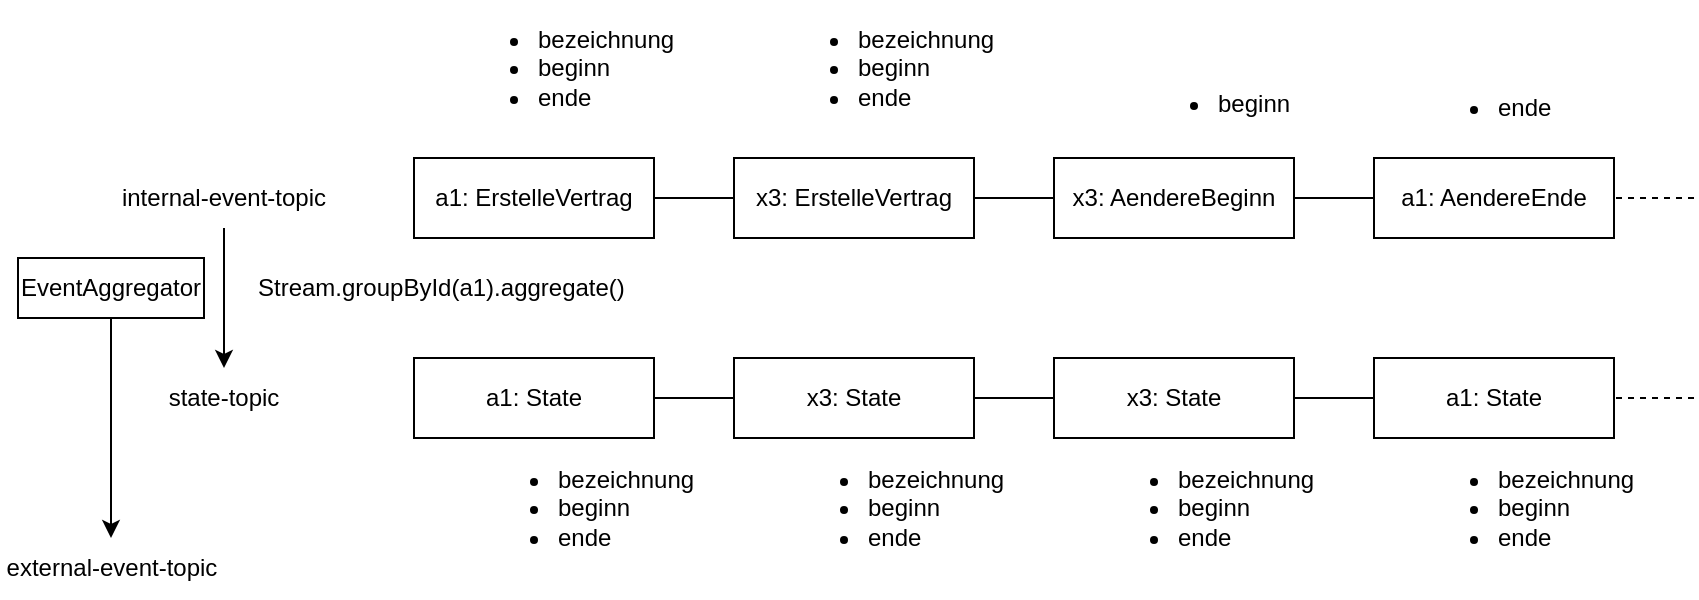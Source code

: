 <mxfile version="20.4.0" type="device"><diagram id="6Iz_YzcaVoiYFt4WYNVr" name="Page-1"><mxGraphModel dx="1265" dy="679" grid="1" gridSize="10" guides="1" tooltips="1" connect="1" arrows="1" fold="1" page="1" pageScale="1" pageWidth="850" pageHeight="1100" math="0" shadow="0"><root><mxCell id="0"/><mxCell id="1" parent="0"/><mxCell id="Kdy_pzE1lCLtXrvjRuel-1" value="a1: ErstelleVertrag" style="rounded=0;whiteSpace=wrap;html=1;" vertex="1" parent="1"><mxGeometry x="208" y="100" width="120" height="40" as="geometry"/></mxCell><mxCell id="Kdy_pzE1lCLtXrvjRuel-2" value="x3: ErstelleVertrag" style="rounded=0;whiteSpace=wrap;html=1;" vertex="1" parent="1"><mxGeometry x="368" y="100" width="120" height="40" as="geometry"/></mxCell><mxCell id="Kdy_pzE1lCLtXrvjRuel-3" value="x3: AendereBeginn" style="rounded=0;whiteSpace=wrap;html=1;" vertex="1" parent="1"><mxGeometry x="528" y="100" width="120" height="40" as="geometry"/></mxCell><mxCell id="Kdy_pzE1lCLtXrvjRuel-4" value="a1: AendereEnde" style="rounded=0;whiteSpace=wrap;html=1;" vertex="1" parent="1"><mxGeometry x="688" y="100" width="120" height="40" as="geometry"/></mxCell><mxCell id="Kdy_pzE1lCLtXrvjRuel-5" value="a1: State" style="rounded=0;whiteSpace=wrap;html=1;" vertex="1" parent="1"><mxGeometry x="208" y="200" width="120" height="40" as="geometry"/></mxCell><mxCell id="Kdy_pzE1lCLtXrvjRuel-6" value="x3: State" style="rounded=0;whiteSpace=wrap;html=1;" vertex="1" parent="1"><mxGeometry x="368" y="200" width="120" height="40" as="geometry"/></mxCell><mxCell id="Kdy_pzE1lCLtXrvjRuel-7" value="x3: State" style="rounded=0;whiteSpace=wrap;html=1;" vertex="1" parent="1"><mxGeometry x="528" y="200" width="120" height="40" as="geometry"/></mxCell><mxCell id="Kdy_pzE1lCLtXrvjRuel-8" value="a1: State" style="rounded=0;whiteSpace=wrap;html=1;" vertex="1" parent="1"><mxGeometry x="688" y="200" width="120" height="40" as="geometry"/></mxCell><mxCell id="Kdy_pzE1lCLtXrvjRuel-10" value="" style="endArrow=none;html=1;rounded=0;exitX=1;exitY=0.5;exitDx=0;exitDy=0;entryX=0;entryY=0.5;entryDx=0;entryDy=0;" edge="1" parent="1" source="Kdy_pzE1lCLtXrvjRuel-1" target="Kdy_pzE1lCLtXrvjRuel-2"><mxGeometry width="50" height="50" relative="1" as="geometry"><mxPoint x="428" y="380" as="sourcePoint"/><mxPoint x="478" y="330" as="targetPoint"/></mxGeometry></mxCell><mxCell id="Kdy_pzE1lCLtXrvjRuel-11" value="" style="endArrow=none;html=1;rounded=0;exitX=1;exitY=0.5;exitDx=0;exitDy=0;entryX=0;entryY=0.5;entryDx=0;entryDy=0;" edge="1" parent="1" source="Kdy_pzE1lCLtXrvjRuel-5" target="Kdy_pzE1lCLtXrvjRuel-6"><mxGeometry width="50" height="50" relative="1" as="geometry"><mxPoint x="338" y="130" as="sourcePoint"/><mxPoint x="378" y="130" as="targetPoint"/></mxGeometry></mxCell><mxCell id="Kdy_pzE1lCLtXrvjRuel-12" value="" style="endArrow=none;html=1;rounded=0;exitX=1;exitY=0.5;exitDx=0;exitDy=0;entryX=0;entryY=0.5;entryDx=0;entryDy=0;" edge="1" parent="1" source="Kdy_pzE1lCLtXrvjRuel-2" target="Kdy_pzE1lCLtXrvjRuel-3"><mxGeometry width="50" height="50" relative="1" as="geometry"><mxPoint x="348" y="140" as="sourcePoint"/><mxPoint x="388" y="140" as="targetPoint"/></mxGeometry></mxCell><mxCell id="Kdy_pzE1lCLtXrvjRuel-13" value="" style="endArrow=none;html=1;rounded=0;exitX=0;exitY=0.5;exitDx=0;exitDy=0;entryX=1;entryY=0.5;entryDx=0;entryDy=0;" edge="1" parent="1" source="Kdy_pzE1lCLtXrvjRuel-4" target="Kdy_pzE1lCLtXrvjRuel-3"><mxGeometry width="50" height="50" relative="1" as="geometry"><mxPoint x="358" y="150" as="sourcePoint"/><mxPoint x="398" y="150" as="targetPoint"/></mxGeometry></mxCell><mxCell id="Kdy_pzE1lCLtXrvjRuel-14" value="" style="endArrow=none;html=1;rounded=0;exitX=1;exitY=0.5;exitDx=0;exitDy=0;entryX=0;entryY=0.5;entryDx=0;entryDy=0;" edge="1" parent="1" source="Kdy_pzE1lCLtXrvjRuel-6" target="Kdy_pzE1lCLtXrvjRuel-7"><mxGeometry width="50" height="50" relative="1" as="geometry"><mxPoint x="348" y="140" as="sourcePoint"/><mxPoint x="388" y="140" as="targetPoint"/></mxGeometry></mxCell><mxCell id="Kdy_pzE1lCLtXrvjRuel-15" value="" style="endArrow=none;html=1;rounded=0;exitX=1;exitY=0.5;exitDx=0;exitDy=0;entryX=0;entryY=0.5;entryDx=0;entryDy=0;" edge="1" parent="1" source="Kdy_pzE1lCLtXrvjRuel-7" target="Kdy_pzE1lCLtXrvjRuel-8"><mxGeometry width="50" height="50" relative="1" as="geometry"><mxPoint x="358" y="150" as="sourcePoint"/><mxPoint x="398" y="150" as="targetPoint"/></mxGeometry></mxCell><mxCell id="Kdy_pzE1lCLtXrvjRuel-16" value="" style="endArrow=none;dashed=1;html=1;rounded=0;entryX=1;entryY=0.5;entryDx=0;entryDy=0;" edge="1" parent="1" target="Kdy_pzE1lCLtXrvjRuel-4"><mxGeometry width="50" height="50" relative="1" as="geometry"><mxPoint x="848" y="120" as="sourcePoint"/><mxPoint x="478" y="330" as="targetPoint"/></mxGeometry></mxCell><mxCell id="Kdy_pzE1lCLtXrvjRuel-17" value="" style="endArrow=none;dashed=1;html=1;rounded=0;entryX=1;entryY=0.5;entryDx=0;entryDy=0;" edge="1" parent="1" target="Kdy_pzE1lCLtXrvjRuel-8"><mxGeometry width="50" height="50" relative="1" as="geometry"><mxPoint x="848" y="220" as="sourcePoint"/><mxPoint x="818" y="130" as="targetPoint"/></mxGeometry></mxCell><mxCell id="Kdy_pzE1lCLtXrvjRuel-35" style="edgeStyle=orthogonalEdgeStyle;rounded=0;orthogonalLoop=1;jettySize=auto;html=1;entryX=0.5;entryY=0;entryDx=0;entryDy=0;" edge="1" parent="1" source="Kdy_pzE1lCLtXrvjRuel-18" target="Kdy_pzE1lCLtXrvjRuel-19"><mxGeometry relative="1" as="geometry"/></mxCell><mxCell id="Kdy_pzE1lCLtXrvjRuel-18" value="internal-event-topic" style="text;html=1;strokeColor=none;fillColor=none;align=center;verticalAlign=middle;whiteSpace=wrap;rounded=0;" vertex="1" parent="1"><mxGeometry x="48" y="105" width="130" height="30" as="geometry"/></mxCell><mxCell id="Kdy_pzE1lCLtXrvjRuel-19" value="state-topic" style="text;html=1;strokeColor=none;fillColor=none;align=center;verticalAlign=middle;whiteSpace=wrap;rounded=0;" vertex="1" parent="1"><mxGeometry x="48" y="205" width="130" height="30" as="geometry"/></mxCell><mxCell id="Kdy_pzE1lCLtXrvjRuel-20" value="&lt;div align=&quot;left&quot;&gt;&lt;ul&gt;&lt;li&gt;bezeichnung&lt;/li&gt;&lt;li&gt;beginn&lt;/li&gt;&lt;li&gt;ende&lt;br&gt;&lt;/li&gt;&lt;/ul&gt;&lt;/div&gt;" style="text;html=1;strokeColor=none;fillColor=none;align=left;verticalAlign=middle;whiteSpace=wrap;rounded=0;" vertex="1" parent="1"><mxGeometry x="228" y="40" width="60" height="30" as="geometry"/></mxCell><mxCell id="Kdy_pzE1lCLtXrvjRuel-25" value="&lt;div align=&quot;left&quot;&gt;&lt;ul&gt;&lt;li&gt;bezeichnung&lt;/li&gt;&lt;li&gt;beginn&lt;/li&gt;&lt;li&gt;ende&lt;br&gt;&lt;/li&gt;&lt;/ul&gt;&lt;/div&gt;" style="text;html=1;strokeColor=none;fillColor=none;align=left;verticalAlign=middle;whiteSpace=wrap;rounded=0;" vertex="1" parent="1"><mxGeometry x="238" y="260" width="60" height="30" as="geometry"/></mxCell><mxCell id="Kdy_pzE1lCLtXrvjRuel-26" value="&lt;div align=&quot;left&quot;&gt;&lt;ul&gt;&lt;li&gt;bezeichnung&lt;/li&gt;&lt;li&gt;beginn&lt;/li&gt;&lt;li&gt;ende&lt;br&gt;&lt;/li&gt;&lt;/ul&gt;&lt;/div&gt;" style="text;html=1;strokeColor=none;fillColor=none;align=left;verticalAlign=middle;whiteSpace=wrap;rounded=0;" vertex="1" parent="1"><mxGeometry x="393" y="260" width="60" height="30" as="geometry"/></mxCell><mxCell id="Kdy_pzE1lCLtXrvjRuel-27" value="&lt;div align=&quot;left&quot;&gt;&lt;ul&gt;&lt;li&gt;bezeichnung&lt;/li&gt;&lt;li&gt;beginn&lt;/li&gt;&lt;li&gt;ende&lt;br&gt;&lt;/li&gt;&lt;/ul&gt;&lt;/div&gt;" style="text;html=1;strokeColor=none;fillColor=none;align=left;verticalAlign=middle;whiteSpace=wrap;rounded=0;" vertex="1" parent="1"><mxGeometry x="548" y="260" width="60" height="30" as="geometry"/></mxCell><mxCell id="Kdy_pzE1lCLtXrvjRuel-28" value="&lt;div align=&quot;left&quot;&gt;&lt;ul&gt;&lt;li&gt;bezeichnung&lt;/li&gt;&lt;li&gt;beginn&lt;/li&gt;&lt;li&gt;ende&lt;br&gt;&lt;/li&gt;&lt;/ul&gt;&lt;/div&gt;" style="text;html=1;strokeColor=none;fillColor=none;align=left;verticalAlign=middle;whiteSpace=wrap;rounded=0;" vertex="1" parent="1"><mxGeometry x="708" y="260" width="60" height="30" as="geometry"/></mxCell><mxCell id="Kdy_pzE1lCLtXrvjRuel-30" value="&lt;div align=&quot;left&quot;&gt;&lt;ul&gt;&lt;li&gt;bezeichnung&lt;/li&gt;&lt;li&gt;beginn&lt;/li&gt;&lt;li&gt;ende&lt;br&gt;&lt;/li&gt;&lt;/ul&gt;&lt;/div&gt;" style="text;html=1;strokeColor=none;fillColor=none;align=left;verticalAlign=middle;whiteSpace=wrap;rounded=0;" vertex="1" parent="1"><mxGeometry x="388" y="40" width="60" height="30" as="geometry"/></mxCell><mxCell id="Kdy_pzE1lCLtXrvjRuel-31" value="&lt;div align=&quot;left&quot;&gt;&lt;br&gt;&lt;ul&gt;&lt;li&gt;beginn&lt;br&gt;&lt;/li&gt;&lt;/ul&gt;&lt;/div&gt;" style="text;html=1;strokeColor=none;fillColor=none;align=left;verticalAlign=middle;whiteSpace=wrap;rounded=0;" vertex="1" parent="1"><mxGeometry x="568" y="50" width="60" height="30" as="geometry"/></mxCell><mxCell id="Kdy_pzE1lCLtXrvjRuel-32" value="&lt;div align=&quot;left&quot;&gt;&lt;ul&gt;&lt;li&gt;ende&lt;br&gt;&lt;/li&gt;&lt;/ul&gt;&lt;/div&gt;" style="text;html=1;strokeColor=none;fillColor=none;align=left;verticalAlign=middle;whiteSpace=wrap;rounded=0;" vertex="1" parent="1"><mxGeometry x="708" y="60" width="60" height="30" as="geometry"/></mxCell><mxCell id="Kdy_pzE1lCLtXrvjRuel-36" value="&lt;div align=&quot;left&quot;&gt;Stream.groupById(a1).aggregate()&lt;/div&gt;" style="text;html=1;strokeColor=none;fillColor=none;align=left;verticalAlign=middle;whiteSpace=wrap;rounded=0;" vertex="1" parent="1"><mxGeometry x="128" y="150" width="60" height="30" as="geometry"/></mxCell><mxCell id="Kdy_pzE1lCLtXrvjRuel-37" value="EventAggregator" style="rounded=0;whiteSpace=wrap;html=1;" vertex="1" parent="1"><mxGeometry x="10" y="150" width="93" height="30" as="geometry"/></mxCell><mxCell id="Kdy_pzE1lCLtXrvjRuel-39" value="external-event-topic" style="text;html=1;strokeColor=none;fillColor=none;align=center;verticalAlign=middle;whiteSpace=wrap;rounded=0;" vertex="1" parent="1"><mxGeometry x="1.5" y="290" width="110" height="30" as="geometry"/></mxCell><mxCell id="Kdy_pzE1lCLtXrvjRuel-40" value="" style="endArrow=classic;html=1;rounded=0;exitX=0.5;exitY=1;exitDx=0;exitDy=0;entryX=0.5;entryY=0;entryDx=0;entryDy=0;" edge="1" parent="1" source="Kdy_pzE1lCLtXrvjRuel-37" target="Kdy_pzE1lCLtXrvjRuel-39"><mxGeometry width="50" height="50" relative="1" as="geometry"><mxPoint x="428" y="380" as="sourcePoint"/><mxPoint x="478" y="330" as="targetPoint"/></mxGeometry></mxCell></root></mxGraphModel></diagram></mxfile>